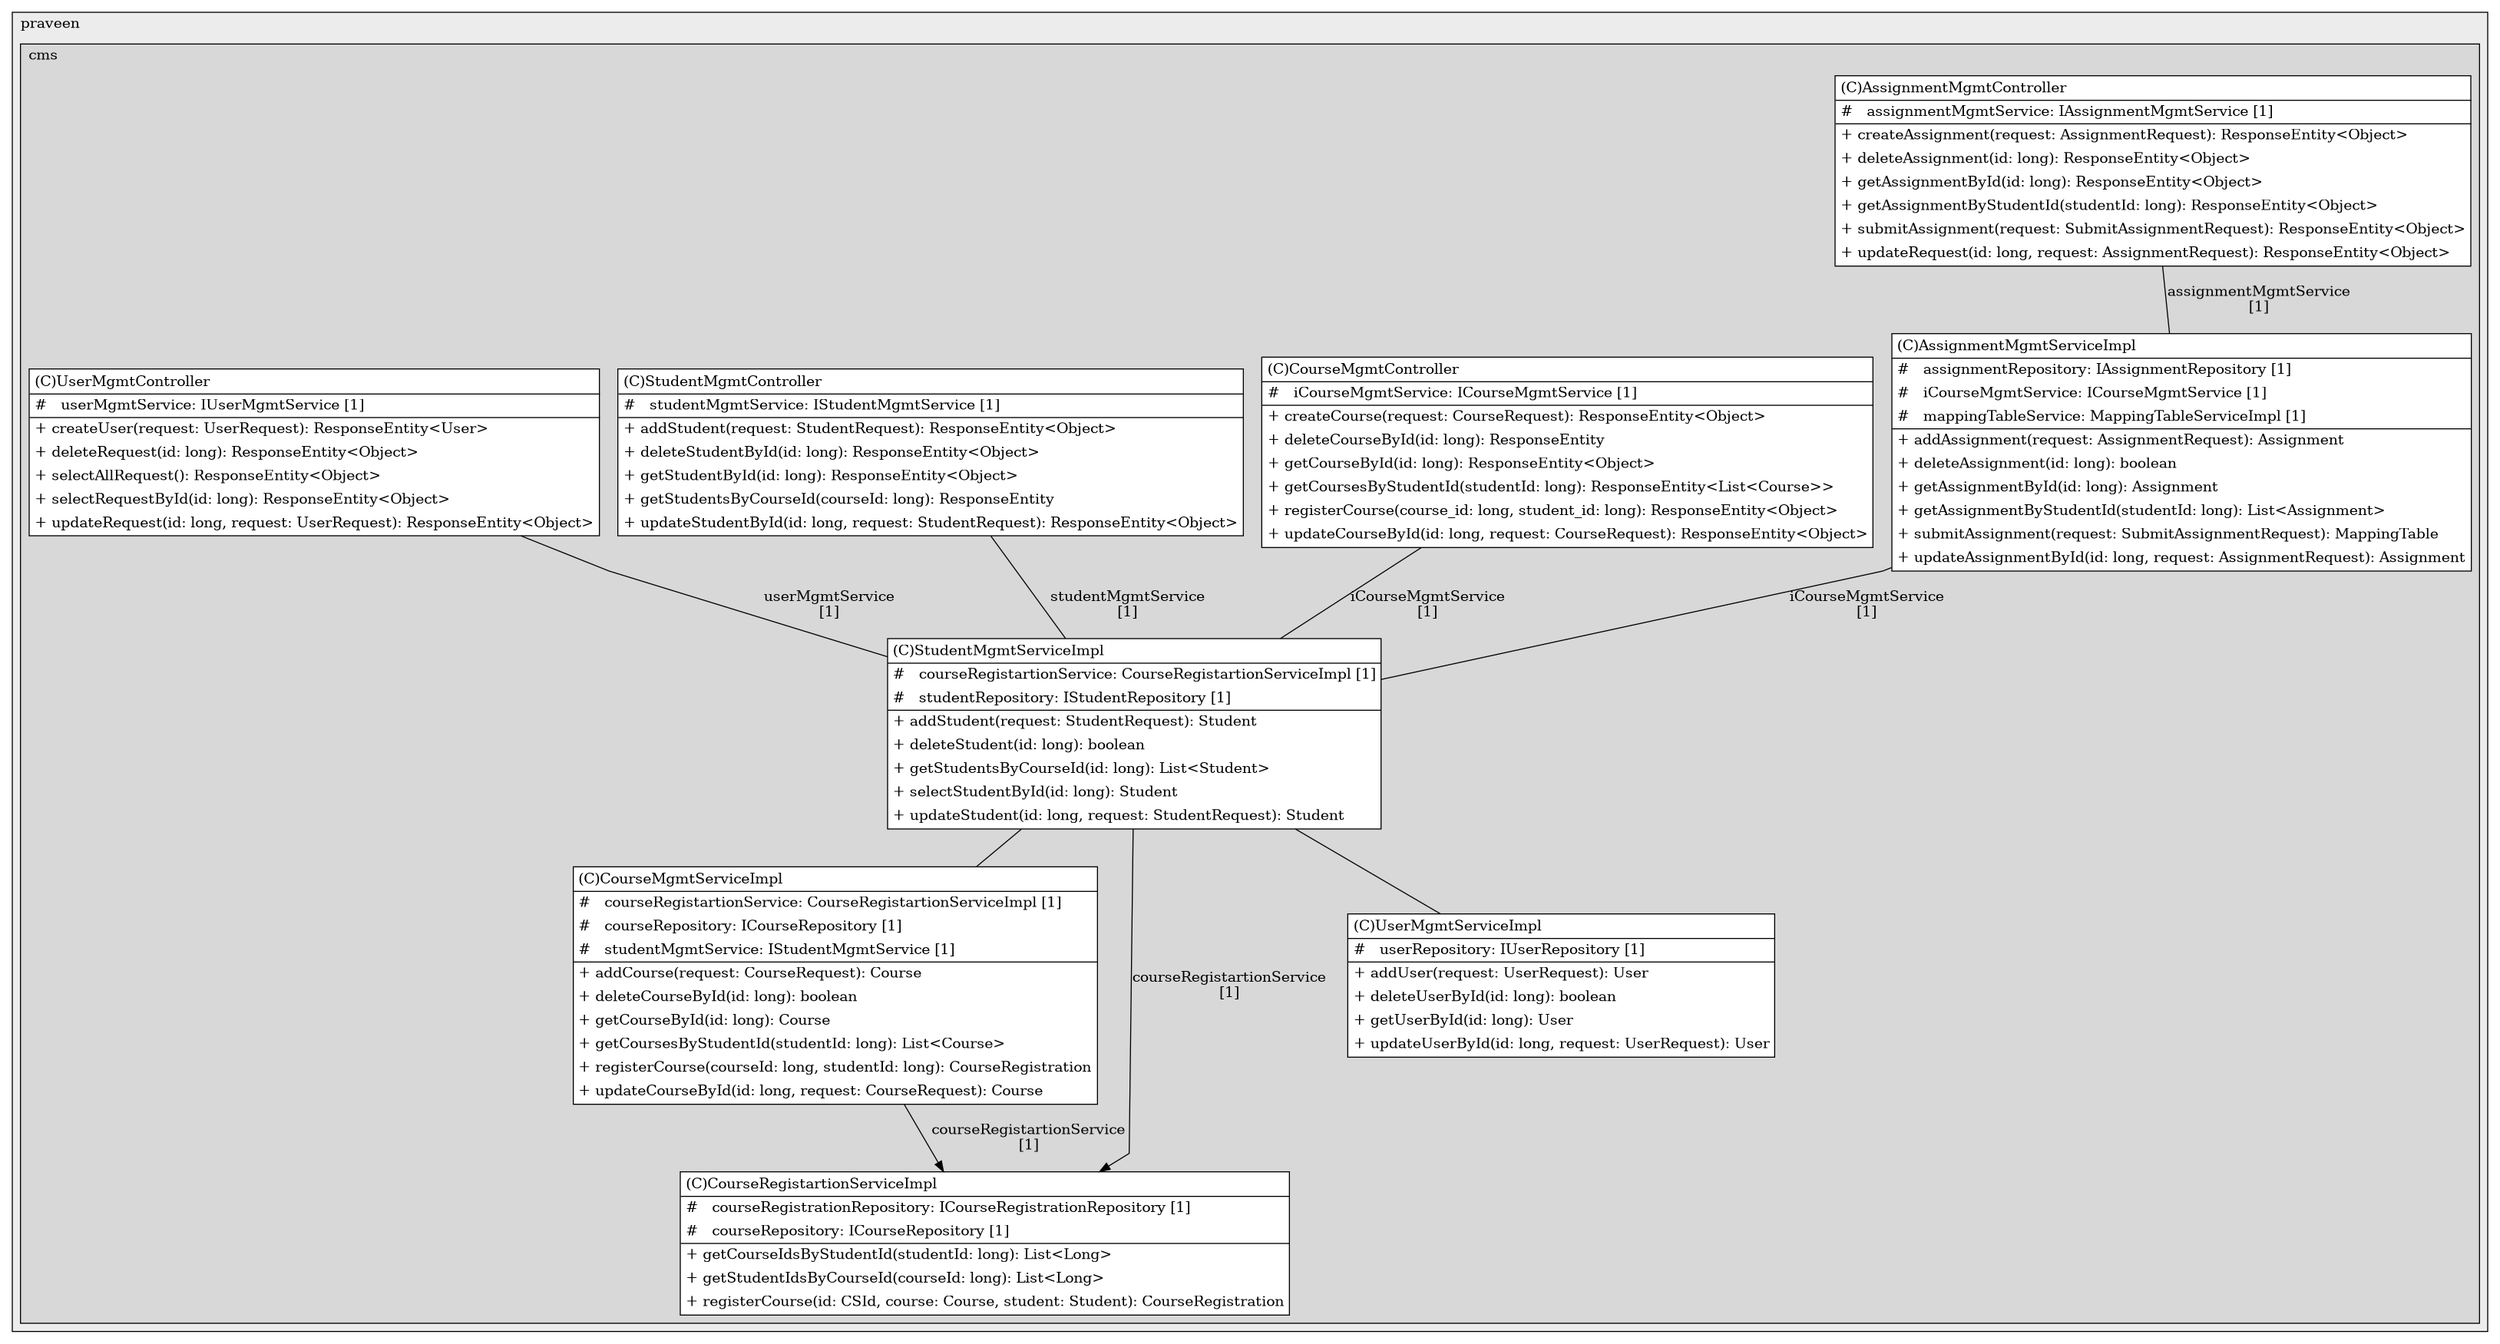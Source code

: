 @startuml

/' diagram meta data start
config=StructureConfiguration;
{
  "projectClassification": {
    "searchMode": "OpenProject", // OpenProject, AllProjects
    "includedProjects": "",
    "pathEndKeywords": "*.impl",
    "isClientPath": "",
    "isClientName": "",
    "isTestPath": "",
    "isTestName": "",
    "isMappingPath": "",
    "isMappingName": "",
    "isDataAccessPath": "",
    "isDataAccessName": "",
    "isDataStructurePath": "",
    "isDataStructureName": "",
    "isInterfaceStructuresPath": "",
    "isInterfaceStructuresName": "",
    "isEntryPointPath": "",
    "isEntryPointName": "",
    "treatFinalFieldsAsMandatory": false
  },
  "graphRestriction": {
    "classPackageExcludeFilter": "",
    "classPackageIncludeFilter": "",
    "classNameExcludeFilter": "",
    "classNameIncludeFilter": "",
    "methodNameExcludeFilter": "",
    "methodNameIncludeFilter": "",
    "removeByInheritance": "", // inheritance/annotation based filtering is done in a second step
    "removeByAnnotation": "",
    "removeByClassPackage": "", // cleanup the graph after inheritance/annotation based filtering is done
    "removeByClassName": "",
    "cutMappings": false,
    "cutEnum": true,
    "cutTests": true,
    "cutClient": true,
    "cutDataAccess": false,
    "cutInterfaceStructures": false,
    "cutDataStructures": false,
    "cutGetterAndSetter": true,
    "cutConstructors": true
  },
  "graphTraversal": {
    "forwardDepth": 6,
    "backwardDepth": 6,
    "classPackageExcludeFilter": "",
    "classPackageIncludeFilter": "",
    "classNameExcludeFilter": "",
    "classNameIncludeFilter": "",
    "methodNameExcludeFilter": "",
    "methodNameIncludeFilter": "",
    "hideMappings": false,
    "hideDataStructures": false,
    "hidePrivateMethods": true,
    "hideInterfaceCalls": true, // indirection: implementation -> interface (is hidden) -> implementation
    "onlyShowApplicationEntryPoints": false, // root node is included
    "useMethodCallsForStructureDiagram": "ForwardOnly" // ForwardOnly, BothDirections, No
  },
  "details": {
    "aggregation": "GroupByClass", // ByClass, GroupByClass, None
    "showClassGenericTypes": true,
    "showMethods": true,
    "showMethodParameterNames": true,
    "showMethodParameterTypes": true,
    "showMethodReturnType": true,
    "showPackageLevels": 2,
    "showDetailedClassStructure": true
  },
  "rootClass": "s.praveen.cms.service.impl.CourseRegistartionServiceImpl",
  "extensionCallbackMethod": "" // qualified.class.name#methodName - signature: public static String method(String)
}
diagram meta data end '/



digraph g {
    rankdir="TB"
    splines=polyline
    

'nodes 
subgraph cluster_321882441 { 
   	label=praveen
	labeljust=l
	fillcolor="#ececec"
	style=filled
   
   subgraph cluster_1915834990 { 
   	label=cms
	labeljust=l
	fillcolor="#d8d8d8"
	style=filled
   
   AssignmentMgmtController1177992531[
	label=<<TABLE BORDER="1" CELLBORDER="0" CELLPADDING="4" CELLSPACING="0">
<TR><TD ALIGN="LEFT" >(C)AssignmentMgmtController</TD></TR>
<HR/>
<TR><TD ALIGN="LEFT" >#   assignmentMgmtService: IAssignmentMgmtService [1]</TD></TR>
<HR/>
<TR><TD ALIGN="LEFT" >+ createAssignment(request: AssignmentRequest): ResponseEntity&lt;Object&gt;</TD></TR>
<TR><TD ALIGN="LEFT" >+ deleteAssignment(id: long): ResponseEntity&lt;Object&gt;</TD></TR>
<TR><TD ALIGN="LEFT" >+ getAssignmentById(id: long): ResponseEntity&lt;Object&gt;</TD></TR>
<TR><TD ALIGN="LEFT" >+ getAssignmentByStudentId(studentId: long): ResponseEntity&lt;Object&gt;</TD></TR>
<TR><TD ALIGN="LEFT" >+ submitAssignment(request: SubmitAssignmentRequest): ResponseEntity&lt;Object&gt;</TD></TR>
<TR><TD ALIGN="LEFT" >+ updateRequest(id: long, request: AssignmentRequest): ResponseEntity&lt;Object&gt;</TD></TR>
</TABLE>>
	style=filled
	margin=0
	shape=plaintext
	fillcolor="#FFFFFF"
];

AssignmentMgmtServiceImpl105350576[
	label=<<TABLE BORDER="1" CELLBORDER="0" CELLPADDING="4" CELLSPACING="0">
<TR><TD ALIGN="LEFT" >(C)AssignmentMgmtServiceImpl</TD></TR>
<HR/>
<TR><TD ALIGN="LEFT" >#   assignmentRepository: IAssignmentRepository [1]</TD></TR>
<TR><TD ALIGN="LEFT" >#   iCourseMgmtService: ICourseMgmtService [1]</TD></TR>
<TR><TD ALIGN="LEFT" >#   mappingTableService: MappingTableServiceImpl [1]</TD></TR>
<HR/>
<TR><TD ALIGN="LEFT" >+ addAssignment(request: AssignmentRequest): Assignment</TD></TR>
<TR><TD ALIGN="LEFT" >+ deleteAssignment(id: long): boolean</TD></TR>
<TR><TD ALIGN="LEFT" >+ getAssignmentById(id: long): Assignment</TD></TR>
<TR><TD ALIGN="LEFT" >+ getAssignmentByStudentId(studentId: long): List&lt;Assignment&gt;</TD></TR>
<TR><TD ALIGN="LEFT" >+ submitAssignment(request: SubmitAssignmentRequest): MappingTable</TD></TR>
<TR><TD ALIGN="LEFT" >+ updateAssignmentById(id: long, request: AssignmentRequest): Assignment</TD></TR>
</TABLE>>
	style=filled
	margin=0
	shape=plaintext
	fillcolor="#FFFFFF"
];

CourseMgmtController1177992531[
	label=<<TABLE BORDER="1" CELLBORDER="0" CELLPADDING="4" CELLSPACING="0">
<TR><TD ALIGN="LEFT" >(C)CourseMgmtController</TD></TR>
<HR/>
<TR><TD ALIGN="LEFT" >#   iCourseMgmtService: ICourseMgmtService [1]</TD></TR>
<HR/>
<TR><TD ALIGN="LEFT" >+ createCourse(request: CourseRequest): ResponseEntity&lt;Object&gt;</TD></TR>
<TR><TD ALIGN="LEFT" >+ deleteCourseById(id: long): ResponseEntity</TD></TR>
<TR><TD ALIGN="LEFT" >+ getCourseById(id: long): ResponseEntity&lt;Object&gt;</TD></TR>
<TR><TD ALIGN="LEFT" >+ getCoursesByStudentId(studentId: long): ResponseEntity&lt;List&lt;Course&gt;&gt;</TD></TR>
<TR><TD ALIGN="LEFT" >+ registerCourse(course_id: long, student_id: long): ResponseEntity&lt;Object&gt;</TD></TR>
<TR><TD ALIGN="LEFT" >+ updateCourseById(id: long, request: CourseRequest): ResponseEntity&lt;Object&gt;</TD></TR>
</TABLE>>
	style=filled
	margin=0
	shape=plaintext
	fillcolor="#FFFFFF"
];

CourseMgmtServiceImpl105350576[
	label=<<TABLE BORDER="1" CELLBORDER="0" CELLPADDING="4" CELLSPACING="0">
<TR><TD ALIGN="LEFT" >(C)CourseMgmtServiceImpl</TD></TR>
<HR/>
<TR><TD ALIGN="LEFT" >#   courseRegistartionService: CourseRegistartionServiceImpl [1]</TD></TR>
<TR><TD ALIGN="LEFT" >#   courseRepository: ICourseRepository [1]</TD></TR>
<TR><TD ALIGN="LEFT" >#   studentMgmtService: IStudentMgmtService [1]</TD></TR>
<HR/>
<TR><TD ALIGN="LEFT" >+ addCourse(request: CourseRequest): Course</TD></TR>
<TR><TD ALIGN="LEFT" >+ deleteCourseById(id: long): boolean</TD></TR>
<TR><TD ALIGN="LEFT" >+ getCourseById(id: long): Course</TD></TR>
<TR><TD ALIGN="LEFT" >+ getCoursesByStudentId(studentId: long): List&lt;Course&gt;</TD></TR>
<TR><TD ALIGN="LEFT" >+ registerCourse(courseId: long, studentId: long): CourseRegistration</TD></TR>
<TR><TD ALIGN="LEFT" >+ updateCourseById(id: long, request: CourseRequest): Course</TD></TR>
</TABLE>>
	style=filled
	margin=0
	shape=plaintext
	fillcolor="#FFFFFF"
];

CourseRegistartionServiceImpl105350576[
	label=<<TABLE BORDER="1" CELLBORDER="0" CELLPADDING="4" CELLSPACING="0">
<TR><TD ALIGN="LEFT" >(C)CourseRegistartionServiceImpl</TD></TR>
<HR/>
<TR><TD ALIGN="LEFT" >#   courseRegistrationRepository: ICourseRegistrationRepository [1]</TD></TR>
<TR><TD ALIGN="LEFT" >#   courseRepository: ICourseRepository [1]</TD></TR>
<HR/>
<TR><TD ALIGN="LEFT" >+ getCourseIdsByStudentId(studentId: long): List&lt;Long&gt;</TD></TR>
<TR><TD ALIGN="LEFT" >+ getStudentIdsByCourseId(courseId: long): List&lt;Long&gt;</TD></TR>
<TR><TD ALIGN="LEFT" >+ registerCourse(id: CSId, course: Course, student: Student): CourseRegistration</TD></TR>
</TABLE>>
	style=filled
	margin=0
	shape=plaintext
	fillcolor="#FFFFFF"
];

StudentMgmtController1177992531[
	label=<<TABLE BORDER="1" CELLBORDER="0" CELLPADDING="4" CELLSPACING="0">
<TR><TD ALIGN="LEFT" >(C)StudentMgmtController</TD></TR>
<HR/>
<TR><TD ALIGN="LEFT" >#   studentMgmtService: IStudentMgmtService [1]</TD></TR>
<HR/>
<TR><TD ALIGN="LEFT" >+ addStudent(request: StudentRequest): ResponseEntity&lt;Object&gt;</TD></TR>
<TR><TD ALIGN="LEFT" >+ deleteStudentById(id: long): ResponseEntity&lt;Object&gt;</TD></TR>
<TR><TD ALIGN="LEFT" >+ getStudentById(id: long): ResponseEntity&lt;Object&gt;</TD></TR>
<TR><TD ALIGN="LEFT" >+ getStudentsByCourseId(courseId: long): ResponseEntity</TD></TR>
<TR><TD ALIGN="LEFT" >+ updateStudentById(id: long, request: StudentRequest): ResponseEntity&lt;Object&gt;</TD></TR>
</TABLE>>
	style=filled
	margin=0
	shape=plaintext
	fillcolor="#FFFFFF"
];

StudentMgmtServiceImpl105350576[
	label=<<TABLE BORDER="1" CELLBORDER="0" CELLPADDING="4" CELLSPACING="0">
<TR><TD ALIGN="LEFT" >(C)StudentMgmtServiceImpl</TD></TR>
<HR/>
<TR><TD ALIGN="LEFT" >#   courseRegistartionService: CourseRegistartionServiceImpl [1]</TD></TR>
<TR><TD ALIGN="LEFT" >#   studentRepository: IStudentRepository [1]</TD></TR>
<HR/>
<TR><TD ALIGN="LEFT" >+ addStudent(request: StudentRequest): Student</TD></TR>
<TR><TD ALIGN="LEFT" >+ deleteStudent(id: long): boolean</TD></TR>
<TR><TD ALIGN="LEFT" >+ getStudentsByCourseId(id: long): List&lt;Student&gt;</TD></TR>
<TR><TD ALIGN="LEFT" >+ selectStudentById(id: long): Student</TD></TR>
<TR><TD ALIGN="LEFT" >+ updateStudent(id: long, request: StudentRequest): Student</TD></TR>
</TABLE>>
	style=filled
	margin=0
	shape=plaintext
	fillcolor="#FFFFFF"
];

UserMgmtController1177992531[
	label=<<TABLE BORDER="1" CELLBORDER="0" CELLPADDING="4" CELLSPACING="0">
<TR><TD ALIGN="LEFT" >(C)UserMgmtController</TD></TR>
<HR/>
<TR><TD ALIGN="LEFT" >#   userMgmtService: IUserMgmtService [1]</TD></TR>
<HR/>
<TR><TD ALIGN="LEFT" >+ createUser(request: UserRequest): ResponseEntity&lt;User&gt;</TD></TR>
<TR><TD ALIGN="LEFT" >+ deleteRequest(id: long): ResponseEntity&lt;Object&gt;</TD></TR>
<TR><TD ALIGN="LEFT" >+ selectAllRequest(): ResponseEntity&lt;Object&gt;</TD></TR>
<TR><TD ALIGN="LEFT" >+ selectRequestById(id: long): ResponseEntity&lt;Object&gt;</TD></TR>
<TR><TD ALIGN="LEFT" >+ updateRequest(id: long, request: UserRequest): ResponseEntity&lt;Object&gt;</TD></TR>
</TABLE>>
	style=filled
	margin=0
	shape=plaintext
	fillcolor="#FFFFFF"
];

UserMgmtServiceImpl105350576[
	label=<<TABLE BORDER="1" CELLBORDER="0" CELLPADDING="4" CELLSPACING="0">
<TR><TD ALIGN="LEFT" >(C)UserMgmtServiceImpl</TD></TR>
<HR/>
<TR><TD ALIGN="LEFT" >#   userRepository: IUserRepository [1]</TD></TR>
<HR/>
<TR><TD ALIGN="LEFT" >+ addUser(request: UserRequest): User</TD></TR>
<TR><TD ALIGN="LEFT" >+ deleteUserById(id: long): boolean</TD></TR>
<TR><TD ALIGN="LEFT" >+ getUserById(id: long): User</TD></TR>
<TR><TD ALIGN="LEFT" >+ updateUserById(id: long, request: UserRequest): User</TD></TR>
</TABLE>>
	style=filled
	margin=0
	shape=plaintext
	fillcolor="#FFFFFF"
];
} 
} 

'edges    
AssignmentMgmtController1177992531 -> AssignmentMgmtServiceImpl105350576[label="assignmentMgmtService
[1]", arrowhead=none];
AssignmentMgmtServiceImpl105350576 -> StudentMgmtServiceImpl105350576[label="iCourseMgmtService
[1]", arrowhead=none];
CourseMgmtController1177992531 -> StudentMgmtServiceImpl105350576[label="iCourseMgmtService
[1]", arrowhead=none];
CourseMgmtServiceImpl105350576 -> CourseRegistartionServiceImpl105350576[label="courseRegistartionService
[1]"];
StudentMgmtController1177992531 -> StudentMgmtServiceImpl105350576[label="studentMgmtService
[1]", arrowhead=none];
StudentMgmtServiceImpl105350576 -> CourseMgmtServiceImpl105350576[arrowhead=none];
StudentMgmtServiceImpl105350576 -> CourseRegistartionServiceImpl105350576[label="courseRegistartionService
[1]"];
StudentMgmtServiceImpl105350576 -> UserMgmtServiceImpl105350576[arrowhead=none];
UserMgmtController1177992531 -> StudentMgmtServiceImpl105350576[label="userMgmtService
[1]", arrowhead=none];
    
}
@enduml